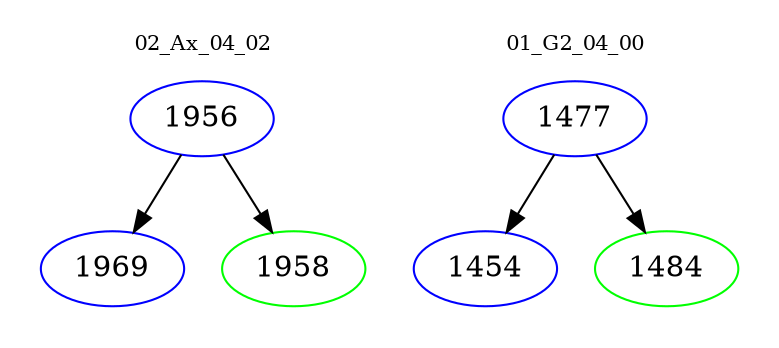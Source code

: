 digraph{
subgraph cluster_0 {
color = white
label = "02_Ax_04_02";
fontsize=10;
T0_1956 [label="1956", color="blue"]
T0_1956 -> T0_1969 [color="black"]
T0_1969 [label="1969", color="blue"]
T0_1956 -> T0_1958 [color="black"]
T0_1958 [label="1958", color="green"]
}
subgraph cluster_1 {
color = white
label = "01_G2_04_00";
fontsize=10;
T1_1477 [label="1477", color="blue"]
T1_1477 -> T1_1454 [color="black"]
T1_1454 [label="1454", color="blue"]
T1_1477 -> T1_1484 [color="black"]
T1_1484 [label="1484", color="green"]
}
}
